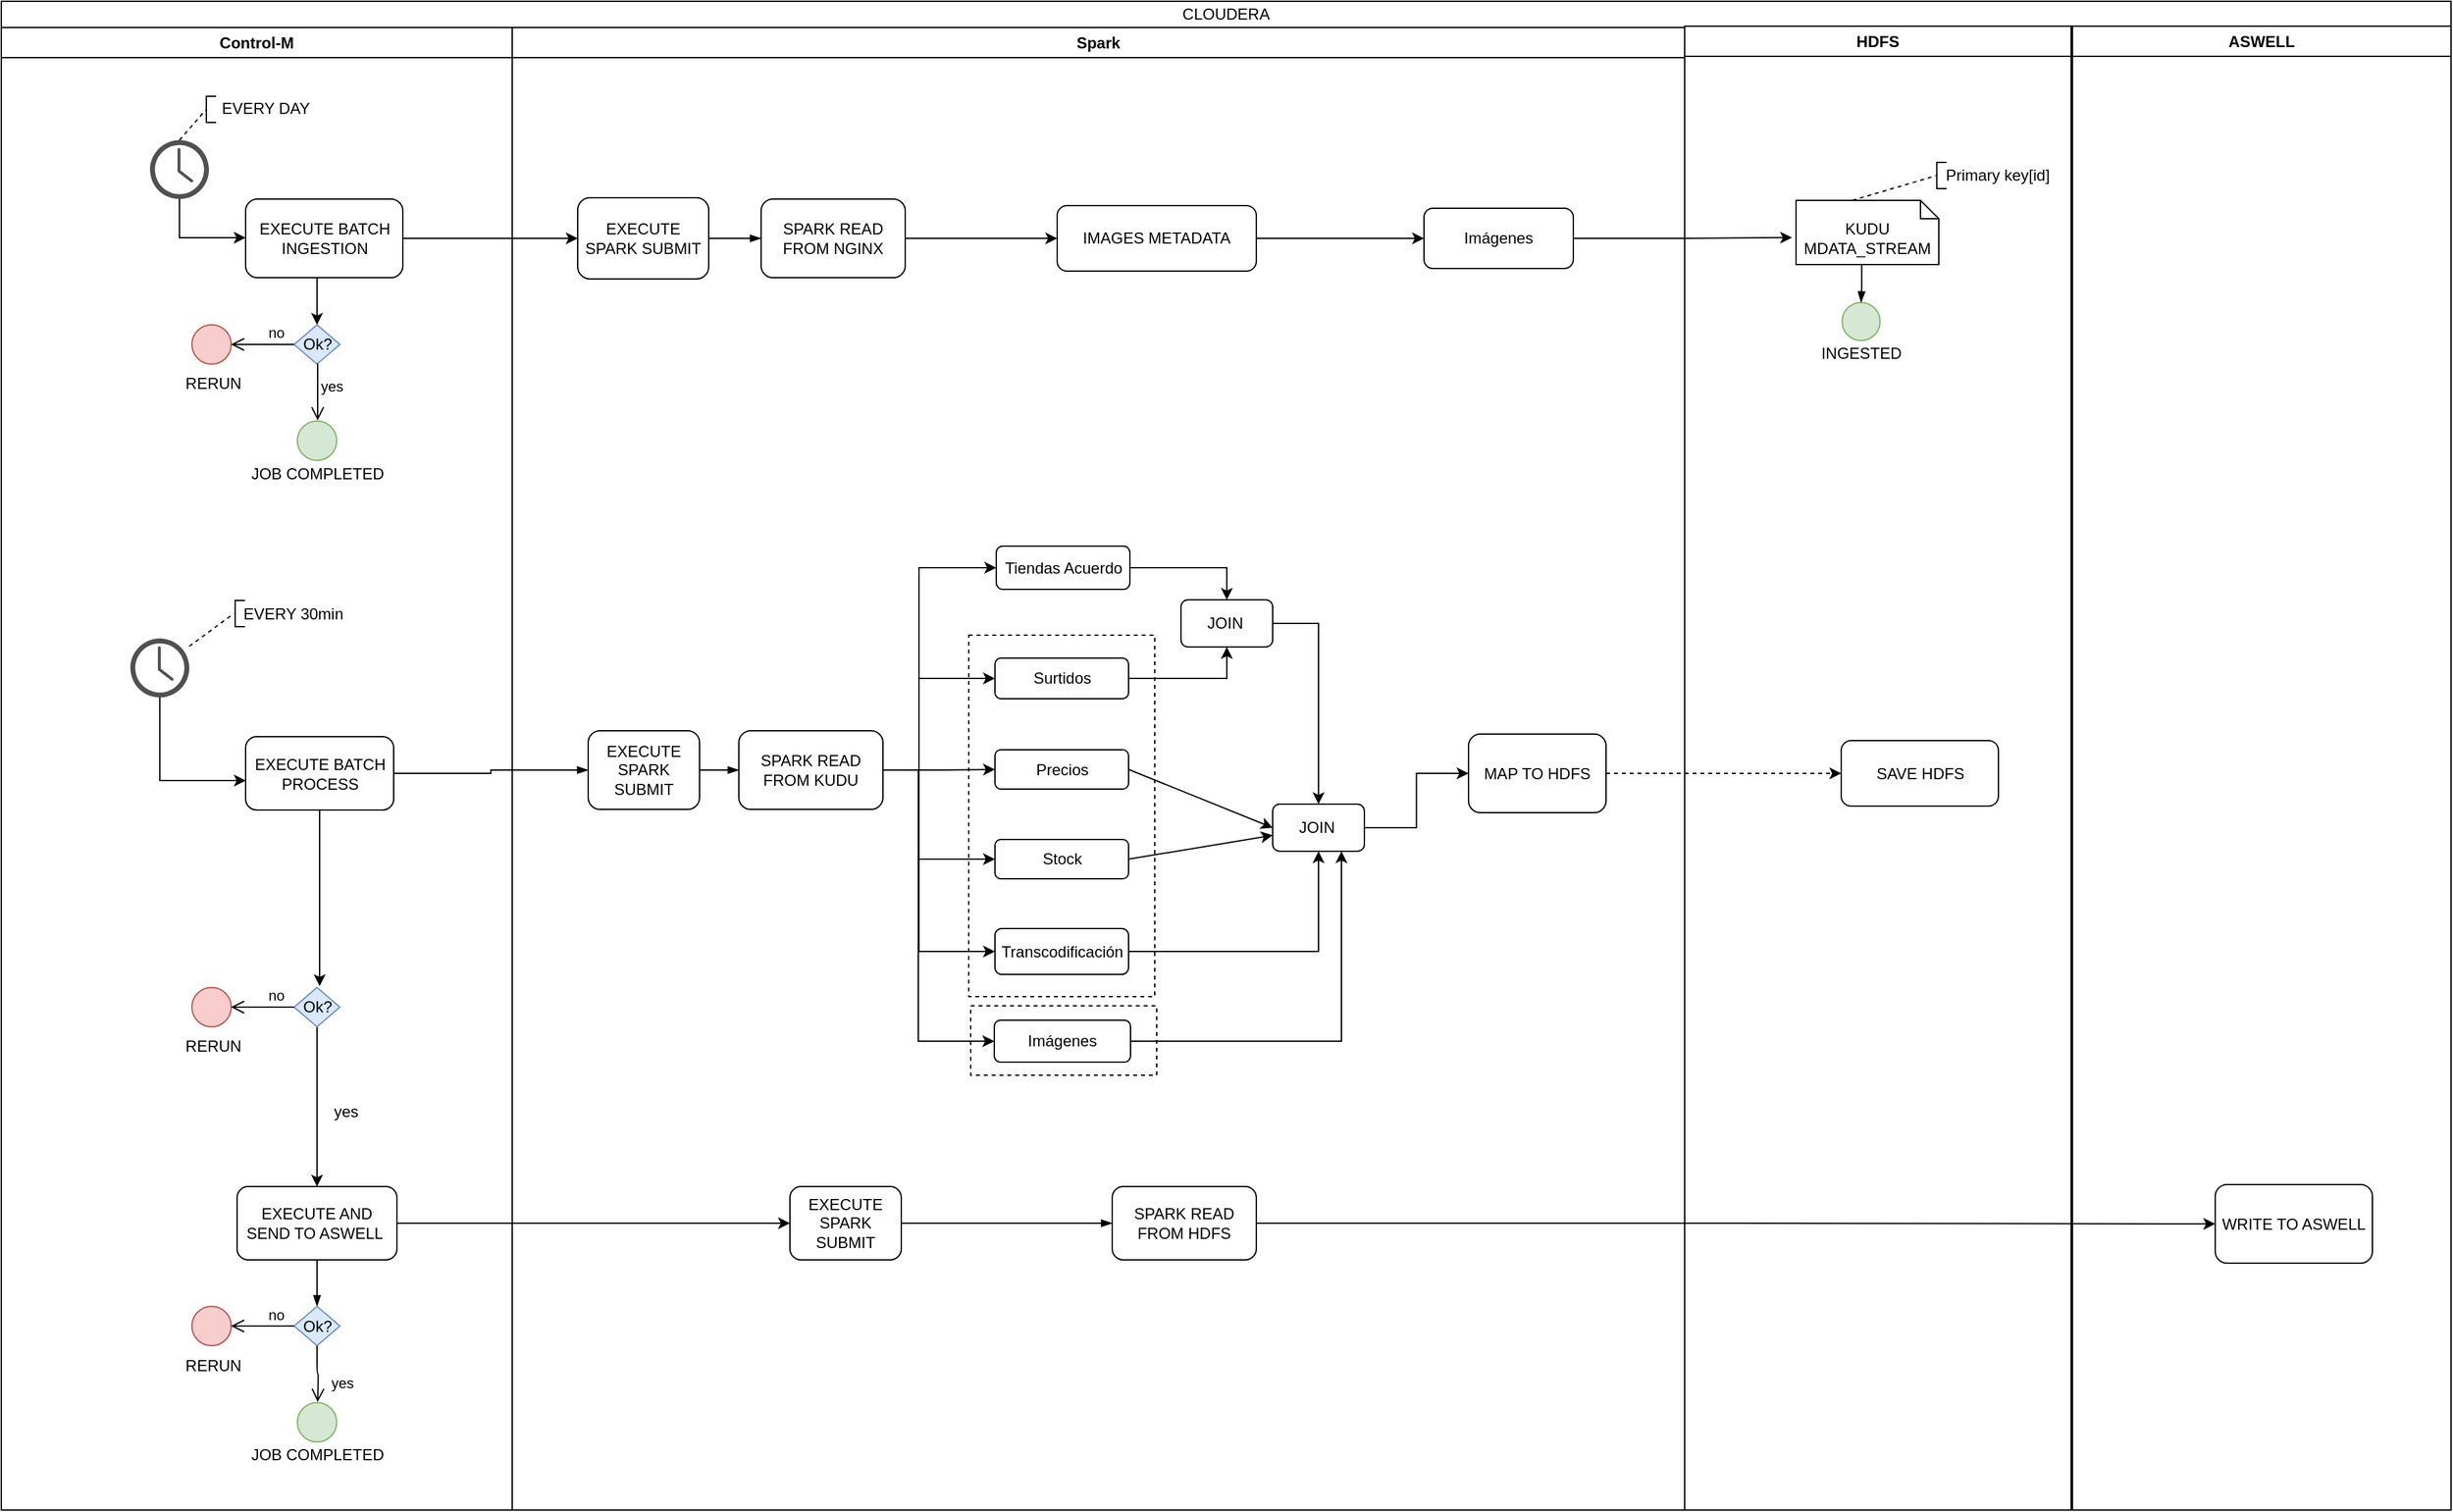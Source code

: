<mxfile version="12.0.3" type="github" pages="1"><diagram name="Page-1" id="e7e014a7-5840-1c2e-5031-d8a46d1fe8dd"><mxGraphModel dx="2166" dy="1166" grid="1" gridSize="10" guides="1" tooltips="1" connect="1" arrows="1" fold="1" page="1" pageScale="1" pageWidth="1169" pageHeight="826" background="#ffffff" math="0" shadow="0"><root><mxCell id="0"/><mxCell id="1" parent="0"/><mxCell id="4" value="Control-M" style="swimlane;whiteSpace=wrap;startSize=23;" parent="1" vertex="1"><mxGeometry x="460" y="138" width="390" height="1132" as="geometry"/></mxCell><mxCell id="GZh9cKbUiOJqMB71wTKI-36" style="edgeStyle=orthogonalEdgeStyle;rounded=0;orthogonalLoop=1;jettySize=auto;html=1;entryX=0.001;entryY=0.599;entryDx=0;entryDy=0;entryPerimeter=0;" edge="1" parent="4" source="-tJp1rb8S91as2KeqpWI-138" target="-tJp1rb8S91as2KeqpWI-190"><mxGeometry relative="1" as="geometry"><Array as="points"><mxPoint x="121" y="575"/></Array></mxGeometry></mxCell><mxCell id="GZh9cKbUiOJqMB71wTKI-37" style="rounded=0;orthogonalLoop=1;jettySize=auto;html=1;entryX=0;entryY=0.5;entryDx=0;entryDy=0;dashed=1;endArrow=none;endFill=0;" edge="1" parent="4" source="-tJp1rb8S91as2KeqpWI-138" target="-tJp1rb8S91as2KeqpWI-142"><mxGeometry relative="1" as="geometry"/></mxCell><mxCell id="-tJp1rb8S91as2KeqpWI-138" value="" style="pointerEvents=1;shadow=0;dashed=0;html=1;strokeColor=none;fillColor=#505050;labelPosition=center;verticalLabelPosition=bottom;verticalAlign=top;outlineConnect=0;align=center;shape=mxgraph.office.concepts.clock;" parent="4" vertex="1"><mxGeometry x="98.5" y="466.5" width="45" height="45" as="geometry"/></mxCell><mxCell id="-tJp1rb8S91as2KeqpWI-140" value="" style="shape=partialRectangle;whiteSpace=wrap;html=1;bottom=1;right=1;left=1;top=0;fillColor=none;routingCenterX=-0.5;rotation=90;" parent="4" vertex="1"><mxGeometry x="172" y="444" width="20" height="7" as="geometry"/></mxCell><mxCell id="-tJp1rb8S91as2KeqpWI-142" value="EVERY 30min" style="text;html=1;strokeColor=none;fillColor=none;align=center;verticalAlign=middle;whiteSpace=wrap;rounded=0;" parent="4" vertex="1"><mxGeometry x="177.5" y="437.5" width="90" height="20" as="geometry"/></mxCell><mxCell id="-tJp1rb8S91as2KeqpWI-194" style="edgeStyle=orthogonalEdgeStyle;rounded=0;orthogonalLoop=1;jettySize=auto;html=1;exitX=0.5;exitY=1;exitDx=0;exitDy=0;entryX=0.5;entryY=0;entryDx=0;entryDy=0;endArrow=blockThin;endFill=1;" parent="4" target="-tJp1rb8S91as2KeqpWI-165" edge="1"><mxGeometry relative="1" as="geometry"><mxPoint x="256" y="940.5" as="sourcePoint"/></mxGeometry></mxCell><mxCell id="-tJp1rb8S91as2KeqpWI-190" value="EXECUTE BATCH PROCESS" style="rounded=1;whiteSpace=wrap;html=1;" parent="4" vertex="1"><mxGeometry x="186.5" y="541.5" width="113" height="56" as="geometry"/></mxCell><mxCell id="-tJp1rb8S91as2KeqpWI-151" value="" style="ellipse;whiteSpace=wrap;html=1;aspect=fixed;fillColor=#f8cecc;strokeColor=#b85450;" parent="4" vertex="1"><mxGeometry x="145.5" y="976.5" width="30" height="30" as="geometry"/></mxCell><mxCell id="-tJp1rb8S91as2KeqpWI-152" value="RERUN" style="text;html=1;strokeColor=none;fillColor=none;align=center;verticalAlign=middle;whiteSpace=wrap;rounded=0;" parent="4" vertex="1"><mxGeometry x="141.5" y="1011.5" width="40" height="20" as="geometry"/></mxCell><mxCell id="-tJp1rb8S91as2KeqpWI-165" value="Ok?" style="rhombus;whiteSpace=wrap;html=1;fillColor=#dae8fc;strokeColor=#6c8ebf;" parent="4" vertex="1"><mxGeometry x="223.5" y="976.5" width="35" height="30" as="geometry"/></mxCell><mxCell id="-tJp1rb8S91as2KeqpWI-166" value="no" style="edgeStyle=orthogonalEdgeStyle;html=1;align=left;verticalAlign=bottom;endArrow=open;endSize=8;entryX=1;entryY=0.5;entryDx=0;entryDy=0;" parent="4" edge="1"><mxGeometry x="-0.087" relative="1" as="geometry"><mxPoint x="175.293" y="991.5" as="targetPoint"/><mxPoint x="223.5" y="991.5" as="sourcePoint"/><mxPoint as="offset"/></mxGeometry></mxCell><mxCell id="-tJp1rb8S91as2KeqpWI-167" value="yes" style="edgeStyle=orthogonalEdgeStyle;html=1;align=left;verticalAlign=top;endArrow=open;endSize=8;entryX=0.5;entryY=0;entryDx=0;entryDy=0;" parent="4" source="-tJp1rb8S91as2KeqpWI-165" edge="1"><mxGeometry x="0.013" y="10" relative="1" as="geometry"><mxPoint x="241.5" y="1049.5" as="targetPoint"/><mxPoint x="-2" y="-6" as="offset"/></mxGeometry></mxCell><mxCell id="co7JI1_3RgrQiAgqYiiP-38" value="EXECUTE AND SEND TO ASWELL&amp;nbsp;" style="rounded=1;whiteSpace=wrap;html=1;" parent="4" vertex="1"><mxGeometry x="180" y="885" width="122" height="56" as="geometry"/></mxCell><mxCell id="co7JI1_3RgrQiAgqYiiP-49" value="" style="ellipse;whiteSpace=wrap;html=1;aspect=fixed;fillColor=#f8cecc;strokeColor=#b85450;" parent="4" vertex="1"><mxGeometry x="145.5" y="733" width="30" height="30" as="geometry"/></mxCell><mxCell id="co7JI1_3RgrQiAgqYiiP-50" value="RERUN" style="text;html=1;strokeColor=none;fillColor=none;align=center;verticalAlign=middle;whiteSpace=wrap;rounded=0;" parent="4" vertex="1"><mxGeometry x="141.5" y="768" width="40" height="20" as="geometry"/></mxCell><mxCell id="GZh9cKbUiOJqMB71wTKI-75" style="edgeStyle=orthogonalEdgeStyle;rounded=0;orthogonalLoop=1;jettySize=auto;html=1;endArrow=classic;endFill=1;" edge="1" parent="4" source="co7JI1_3RgrQiAgqYiiP-51" target="co7JI1_3RgrQiAgqYiiP-38"><mxGeometry relative="1" as="geometry"/></mxCell><mxCell id="co7JI1_3RgrQiAgqYiiP-51" value="Ok?" style="rhombus;whiteSpace=wrap;html=1;fillColor=#dae8fc;strokeColor=#6c8ebf;" parent="4" vertex="1"><mxGeometry x="223.5" y="733" width="35" height="30" as="geometry"/></mxCell><mxCell id="co7JI1_3RgrQiAgqYiiP-52" value="no" style="edgeStyle=orthogonalEdgeStyle;html=1;align=left;verticalAlign=bottom;endArrow=open;endSize=8;entryX=1;entryY=0.5;entryDx=0;entryDy=0;" parent="4" edge="1"><mxGeometry x="-0.087" relative="1" as="geometry"><mxPoint x="175.293" y="748" as="targetPoint"/><mxPoint x="223.5" y="748" as="sourcePoint"/><mxPoint as="offset"/></mxGeometry></mxCell><mxCell id="co7JI1_3RgrQiAgqYiiP-55" value="" style="ellipse;whiteSpace=wrap;html=1;aspect=fixed;fillColor=#d5e8d4;strokeColor=#82b366;" parent="4" vertex="1"><mxGeometry x="226" y="1050" width="30" height="30" as="geometry"/></mxCell><mxCell id="co7JI1_3RgrQiAgqYiiP-56" value="JOB COMPLETED" style="text;html=1;strokeColor=none;fillColor=none;align=center;verticalAlign=middle;whiteSpace=wrap;rounded=0;" parent="4" vertex="1"><mxGeometry x="187.5" y="1080" width="107" height="20" as="geometry"/></mxCell><mxCell id="co7JI1_3RgrQiAgqYiiP-7" value="EVERY DAY" style="text;html=1;strokeColor=none;fillColor=none;align=center;verticalAlign=middle;whiteSpace=wrap;rounded=0;" parent="4" vertex="1"><mxGeometry x="156.5" y="51.5" width="90" height="20" as="geometry"/></mxCell><mxCell id="co7JI1_3RgrQiAgqYiiP-4" value="" style="pointerEvents=1;shadow=0;dashed=0;html=1;strokeColor=none;fillColor=#505050;labelPosition=center;verticalLabelPosition=bottom;verticalAlign=top;outlineConnect=0;align=center;shape=mxgraph.office.concepts.clock;" parent="4" vertex="1"><mxGeometry x="113.5" y="86" width="45" height="45" as="geometry"/></mxCell><mxCell id="co7JI1_3RgrQiAgqYiiP-5" value="" style="endArrow=none;dashed=1;html=1;" parent="4" edge="1"><mxGeometry width="50" height="50" relative="1" as="geometry"><mxPoint x="136.0" y="86.0" as="sourcePoint"/><mxPoint x="156.0" y="63" as="targetPoint"/></mxGeometry></mxCell><mxCell id="co7JI1_3RgrQiAgqYiiP-6" value="" style="shape=partialRectangle;whiteSpace=wrap;html=1;bottom=1;right=1;left=1;top=0;fillColor=none;routingCenterX=-0.5;rotation=90;" parent="4" vertex="1"><mxGeometry x="150" y="59" width="20" height="7" as="geometry"/></mxCell><mxCell id="GZh9cKbUiOJqMB71wTKI-30" style="edgeStyle=orthogonalEdgeStyle;rounded=0;orthogonalLoop=1;jettySize=auto;html=1;exitX=0.5;exitY=1;exitDx=0;exitDy=0;entryX=0.5;entryY=0;entryDx=0;entryDy=0;" edge="1" parent="4" source="co7JI1_3RgrQiAgqYiiP-8" target="GZh9cKbUiOJqMB71wTKI-16"><mxGeometry relative="1" as="geometry"/></mxCell><mxCell id="co7JI1_3RgrQiAgqYiiP-8" value="EXECUTE BATCH INGESTION" style="rounded=1;whiteSpace=wrap;html=1;" parent="4" vertex="1"><mxGeometry x="186.5" y="131" width="120" height="60" as="geometry"/></mxCell><mxCell id="co7JI1_3RgrQiAgqYiiP-57" style="edgeStyle=orthogonalEdgeStyle;rounded=0;orthogonalLoop=1;jettySize=auto;html=1;" parent="4" source="co7JI1_3RgrQiAgqYiiP-4" target="co7JI1_3RgrQiAgqYiiP-8" edge="1"><mxGeometry relative="1" as="geometry"><Array as="points"><mxPoint x="135.5" y="160.5"/></Array></mxGeometry></mxCell><mxCell id="GZh9cKbUiOJqMB71wTKI-14" value="" style="ellipse;whiteSpace=wrap;html=1;aspect=fixed;fillColor=#f8cecc;strokeColor=#b85450;" vertex="1" parent="4"><mxGeometry x="145.5" y="227" width="30" height="30" as="geometry"/></mxCell><mxCell id="GZh9cKbUiOJqMB71wTKI-15" value="RERUN" style="text;html=1;strokeColor=none;fillColor=none;align=center;verticalAlign=middle;whiteSpace=wrap;rounded=0;" vertex="1" parent="4"><mxGeometry x="141.5" y="262" width="40" height="20" as="geometry"/></mxCell><mxCell id="GZh9cKbUiOJqMB71wTKI-16" value="Ok?" style="rhombus;whiteSpace=wrap;html=1;fillColor=#dae8fc;strokeColor=#6c8ebf;" vertex="1" parent="4"><mxGeometry x="223.5" y="227" width="35" height="30" as="geometry"/></mxCell><mxCell id="-tJp1rb8S91as2KeqpWI-44" value="CLOUDERA" style="rounded=0;whiteSpace=wrap;html=1;" parent="1" vertex="1"><mxGeometry x="460" y="118" width="1870" height="20" as="geometry"/></mxCell><mxCell id="-tJp1rb8S91as2KeqpWI-45" value="Spark" style="swimlane;whiteSpace=wrap;startSize=23;" parent="1" vertex="1"><mxGeometry x="850" y="138" width="895" height="1132" as="geometry"/></mxCell><mxCell id="GZh9cKbUiOJqMB71wTKI-49" value="" style="rounded=0;whiteSpace=wrap;html=1;dashed=1;" vertex="1" parent="-tJp1rb8S91as2KeqpWI-45"><mxGeometry x="350" y="747" width="142" height="53" as="geometry"/></mxCell><mxCell id="co7JI1_3RgrQiAgqYiiP-28" value="" style="rounded=0;whiteSpace=wrap;html=1;dashed=1;" parent="-tJp1rb8S91as2KeqpWI-45" vertex="1"><mxGeometry x="348.5" y="464" width="142" height="276" as="geometry"/></mxCell><mxCell id="-tJp1rb8S91as2KeqpWI-176" style="edgeStyle=orthogonalEdgeStyle;rounded=0;orthogonalLoop=1;jettySize=auto;html=1;exitX=1;exitY=0.5;exitDx=0;exitDy=0;entryX=0;entryY=0.5;entryDx=0;entryDy=0;endArrow=blockThin;endFill=1;" parent="-tJp1rb8S91as2KeqpWI-45" source="-tJp1rb8S91as2KeqpWI-168" target="-tJp1rb8S91as2KeqpWI-169" edge="1"><mxGeometry relative="1" as="geometry"/></mxCell><mxCell id="-tJp1rb8S91as2KeqpWI-168" value="EXECUTE SPARK SUBMIT" style="rounded=1;whiteSpace=wrap;html=1;" parent="-tJp1rb8S91as2KeqpWI-45" vertex="1"><mxGeometry x="58" y="537" width="85" height="60" as="geometry"/></mxCell><mxCell id="co7JI1_3RgrQiAgqYiiP-17" style="edgeStyle=orthogonalEdgeStyle;rounded=0;orthogonalLoop=1;jettySize=auto;html=1;exitX=1;exitY=0.5;exitDx=0;exitDy=0;entryX=0;entryY=0.5;entryDx=0;entryDy=0;" parent="-tJp1rb8S91as2KeqpWI-45" source="-tJp1rb8S91as2KeqpWI-169" target="co7JI1_3RgrQiAgqYiiP-11" edge="1"><mxGeometry relative="1" as="geometry"><Array as="points"><mxPoint x="310.5" y="567"/><mxPoint x="310.5" y="706"/></Array></mxGeometry></mxCell><mxCell id="co7JI1_3RgrQiAgqYiiP-30" style="edgeStyle=orthogonalEdgeStyle;rounded=0;orthogonalLoop=1;jettySize=auto;html=1;exitX=1;exitY=0.5;exitDx=0;exitDy=0;entryX=0;entryY=0.5;entryDx=0;entryDy=0;" parent="-tJp1rb8S91as2KeqpWI-45" source="-tJp1rb8S91as2KeqpWI-169" target="-tJp1rb8S91as2KeqpWI-170" edge="1"><mxGeometry relative="1" as="geometry"><Array as="points"><mxPoint x="310.5" y="567"/><mxPoint x="310.5" y="635"/></Array></mxGeometry></mxCell><mxCell id="co7JI1_3RgrQiAgqYiiP-32" style="edgeStyle=orthogonalEdgeStyle;rounded=0;orthogonalLoop=1;jettySize=auto;html=1;exitX=1;exitY=0.5;exitDx=0;exitDy=0;entryX=0;entryY=0.5;entryDx=0;entryDy=0;" parent="-tJp1rb8S91as2KeqpWI-45" source="-tJp1rb8S91as2KeqpWI-169" target="co7JI1_3RgrQiAgqYiiP-10" edge="1"><mxGeometry relative="1" as="geometry"><Array as="points"><mxPoint x="310.5" y="567"/><mxPoint x="310.5" y="497"/></Array></mxGeometry></mxCell><mxCell id="co7JI1_3RgrQiAgqYiiP-33" style="edgeStyle=orthogonalEdgeStyle;rounded=0;orthogonalLoop=1;jettySize=auto;html=1;exitX=1;exitY=0.5;exitDx=0;exitDy=0;entryX=0;entryY=0.5;entryDx=0;entryDy=0;" parent="-tJp1rb8S91as2KeqpWI-45" source="-tJp1rb8S91as2KeqpWI-169" target="co7JI1_3RgrQiAgqYiiP-12" edge="1"><mxGeometry relative="1" as="geometry"><Array as="points"><mxPoint x="310.5" y="567"/><mxPoint x="310.5" y="413"/></Array></mxGeometry></mxCell><mxCell id="co7JI1_3RgrQiAgqYiiP-35" style="edgeStyle=orthogonalEdgeStyle;rounded=0;orthogonalLoop=1;jettySize=auto;html=1;exitX=1;exitY=0.5;exitDx=0;exitDy=0;" parent="-tJp1rb8S91as2KeqpWI-45" source="-tJp1rb8S91as2KeqpWI-169" target="co7JI1_3RgrQiAgqYiiP-9" edge="1"><mxGeometry relative="1" as="geometry"/></mxCell><mxCell id="GZh9cKbUiOJqMB71wTKI-71" style="edgeStyle=orthogonalEdgeStyle;rounded=0;orthogonalLoop=1;jettySize=auto;html=1;exitX=1;exitY=0.5;exitDx=0;exitDy=0;entryX=0;entryY=0.5;entryDx=0;entryDy=0;endArrow=classic;endFill=1;" edge="1" parent="-tJp1rb8S91as2KeqpWI-45" source="-tJp1rb8S91as2KeqpWI-169" target="GZh9cKbUiOJqMB71wTKI-50"><mxGeometry relative="1" as="geometry"><Array as="points"><mxPoint x="310" y="567"/><mxPoint x="310" y="774"/></Array></mxGeometry></mxCell><mxCell id="-tJp1rb8S91as2KeqpWI-169" value="SPARK READ FROM KUDU" style="rounded=1;whiteSpace=wrap;html=1;" parent="-tJp1rb8S91as2KeqpWI-45" vertex="1"><mxGeometry x="173" y="537" width="110" height="60" as="geometry"/></mxCell><mxCell id="co7JI1_3RgrQiAgqYiiP-26" style="rounded=0;orthogonalLoop=1;jettySize=auto;html=1;exitX=1;exitY=0.5;exitDx=0;exitDy=0;" parent="-tJp1rb8S91as2KeqpWI-45" source="-tJp1rb8S91as2KeqpWI-170" target="co7JI1_3RgrQiAgqYiiP-22" edge="1"><mxGeometry relative="1" as="geometry"/></mxCell><mxCell id="-tJp1rb8S91as2KeqpWI-170" value="Stock" style="rounded=1;whiteSpace=wrap;html=1;" parent="-tJp1rb8S91as2KeqpWI-45" vertex="1"><mxGeometry x="368.5" y="620" width="102" height="30" as="geometry"/></mxCell><mxCell id="-tJp1rb8S91as2KeqpWI-223" style="edgeStyle=orthogonalEdgeStyle;rounded=0;orthogonalLoop=1;jettySize=auto;html=1;exitX=1;exitY=0.5;exitDx=0;exitDy=0;entryX=0;entryY=0.5;entryDx=0;entryDy=0;endArrow=blockThin;endFill=1;strokeColor=none;" parent="-tJp1rb8S91as2KeqpWI-45" edge="1"><mxGeometry relative="1" as="geometry"><mxPoint x="641.529" y="584.029" as="sourcePoint"/><mxPoint x="667.412" y="584.029" as="targetPoint"/></mxGeometry></mxCell><mxCell id="co7JI1_3RgrQiAgqYiiP-25" style="rounded=0;orthogonalLoop=1;jettySize=auto;html=1;exitX=1;exitY=0.5;exitDx=0;exitDy=0;entryX=0;entryY=0.5;entryDx=0;entryDy=0;" parent="-tJp1rb8S91as2KeqpWI-45" source="co7JI1_3RgrQiAgqYiiP-9" target="co7JI1_3RgrQiAgqYiiP-22" edge="1"><mxGeometry relative="1" as="geometry"/></mxCell><mxCell id="co7JI1_3RgrQiAgqYiiP-9" value="Precios" style="rounded=1;whiteSpace=wrap;html=1;" parent="-tJp1rb8S91as2KeqpWI-45" vertex="1"><mxGeometry x="368.5" y="551.5" width="102" height="30" as="geometry"/></mxCell><mxCell id="co7JI1_3RgrQiAgqYiiP-21" style="edgeStyle=orthogonalEdgeStyle;rounded=0;orthogonalLoop=1;jettySize=auto;html=1;exitX=1;exitY=0.5;exitDx=0;exitDy=0;entryX=0.5;entryY=1;entryDx=0;entryDy=0;" parent="-tJp1rb8S91as2KeqpWI-45" source="co7JI1_3RgrQiAgqYiiP-10" target="co7JI1_3RgrQiAgqYiiP-19" edge="1"><mxGeometry relative="1" as="geometry"/></mxCell><mxCell id="co7JI1_3RgrQiAgqYiiP-10" value="Surtidos" style="rounded=1;whiteSpace=wrap;html=1;" parent="-tJp1rb8S91as2KeqpWI-45" vertex="1"><mxGeometry x="368.5" y="481.5" width="102" height="31" as="geometry"/></mxCell><mxCell id="co7JI1_3RgrQiAgqYiiP-27" style="edgeStyle=orthogonalEdgeStyle;rounded=0;orthogonalLoop=1;jettySize=auto;html=1;exitX=1;exitY=0.5;exitDx=0;exitDy=0;" parent="-tJp1rb8S91as2KeqpWI-45" source="co7JI1_3RgrQiAgqYiiP-11" target="co7JI1_3RgrQiAgqYiiP-22" edge="1"><mxGeometry relative="1" as="geometry"/></mxCell><mxCell id="co7JI1_3RgrQiAgqYiiP-11" value="Transcodificación" style="rounded=1;whiteSpace=wrap;html=1;" parent="-tJp1rb8S91as2KeqpWI-45" vertex="1"><mxGeometry x="368.5" y="688" width="102" height="35" as="geometry"/></mxCell><mxCell id="co7JI1_3RgrQiAgqYiiP-20" style="edgeStyle=orthogonalEdgeStyle;rounded=0;orthogonalLoop=1;jettySize=auto;html=1;exitX=1;exitY=0.5;exitDx=0;exitDy=0;entryX=0.5;entryY=0;entryDx=0;entryDy=0;" parent="-tJp1rb8S91as2KeqpWI-45" source="co7JI1_3RgrQiAgqYiiP-12" target="co7JI1_3RgrQiAgqYiiP-19" edge="1"><mxGeometry relative="1" as="geometry"/></mxCell><mxCell id="co7JI1_3RgrQiAgqYiiP-12" value="Tiendas Acuerdo" style="rounded=1;whiteSpace=wrap;html=1;" parent="-tJp1rb8S91as2KeqpWI-45" vertex="1"><mxGeometry x="369.5" y="396" width="102" height="33" as="geometry"/></mxCell><mxCell id="co7JI1_3RgrQiAgqYiiP-23" style="edgeStyle=orthogonalEdgeStyle;rounded=0;orthogonalLoop=1;jettySize=auto;html=1;exitX=1;exitY=0.5;exitDx=0;exitDy=0;entryX=0.5;entryY=0;entryDx=0;entryDy=0;" parent="-tJp1rb8S91as2KeqpWI-45" source="co7JI1_3RgrQiAgqYiiP-19" target="co7JI1_3RgrQiAgqYiiP-22" edge="1"><mxGeometry relative="1" as="geometry"/></mxCell><mxCell id="co7JI1_3RgrQiAgqYiiP-19" value="JOIN&amp;nbsp;" style="rounded=1;whiteSpace=wrap;html=1;" parent="-tJp1rb8S91as2KeqpWI-45" vertex="1"><mxGeometry x="510.5" y="437" width="70" height="36" as="geometry"/></mxCell><mxCell id="GZh9cKbUiOJqMB71wTKI-52" style="edgeStyle=orthogonalEdgeStyle;rounded=0;orthogonalLoop=1;jettySize=auto;html=1;endArrow=classic;endFill=1;" edge="1" parent="-tJp1rb8S91as2KeqpWI-45" source="co7JI1_3RgrQiAgqYiiP-22" target="-tJp1rb8S91as2KeqpWI-171"><mxGeometry relative="1" as="geometry"/></mxCell><mxCell id="co7JI1_3RgrQiAgqYiiP-22" value="JOIN&amp;nbsp;" style="rounded=1;whiteSpace=wrap;html=1;" parent="-tJp1rb8S91as2KeqpWI-45" vertex="1"><mxGeometry x="580.5" y="593" width="70" height="36" as="geometry"/></mxCell><mxCell id="-tJp1rb8S91as2KeqpWI-171" value="MAP TO HDFS" style="rounded=1;whiteSpace=wrap;html=1;" parent="-tJp1rb8S91as2KeqpWI-45" vertex="1"><mxGeometry x="730" y="539.5" width="105" height="60" as="geometry"/></mxCell><mxCell id="TqquburG1wggnyQFB-Ty-6" value="Imágenes" style="rounded=1;whiteSpace=wrap;html=1;" parent="-tJp1rb8S91as2KeqpWI-45" vertex="1"><mxGeometry x="696" y="138" width="114" height="46" as="geometry"/></mxCell><mxCell id="VhaFqa6RfwRdbZpefLKa-6" value="IMAGES METADATA" style="rounded=1;whiteSpace=wrap;html=1;" parent="-tJp1rb8S91as2KeqpWI-45" vertex="1"><mxGeometry x="416" y="136" width="152" height="50" as="geometry"/></mxCell><mxCell id="TqquburG1wggnyQFB-Ty-8" style="edgeStyle=orthogonalEdgeStyle;rounded=0;orthogonalLoop=1;jettySize=auto;html=1;" parent="-tJp1rb8S91as2KeqpWI-45" source="VhaFqa6RfwRdbZpefLKa-6" target="TqquburG1wggnyQFB-Ty-6" edge="1"><mxGeometry relative="1" as="geometry"/></mxCell><mxCell id="ZJedpxaUurKtZu2sU3fG-23" value="EXECUTE SPARK SUBMIT" style="rounded=1;whiteSpace=wrap;html=1;" parent="-tJp1rb8S91as2KeqpWI-45" vertex="1"><mxGeometry x="50" y="130" width="100" height="62" as="geometry"/></mxCell><mxCell id="ZJedpxaUurKtZu2sU3fG-25" style="edgeStyle=orthogonalEdgeStyle;rounded=0;orthogonalLoop=1;jettySize=auto;html=1;exitX=1;exitY=0.5;exitDx=0;exitDy=0;" parent="-tJp1rb8S91as2KeqpWI-45" source="ZJedpxaUurKtZu2sU3fG-24" target="VhaFqa6RfwRdbZpefLKa-6" edge="1"><mxGeometry relative="1" as="geometry"/></mxCell><mxCell id="ZJedpxaUurKtZu2sU3fG-24" value="SPARK READ FROM NGINX" style="rounded=1;whiteSpace=wrap;html=1;" parent="-tJp1rb8S91as2KeqpWI-45" vertex="1"><mxGeometry x="190" y="131" width="110" height="60" as="geometry"/></mxCell><mxCell id="ZJedpxaUurKtZu2sU3fG-22" style="edgeStyle=orthogonalEdgeStyle;rounded=0;orthogonalLoop=1;jettySize=auto;html=1;exitX=1;exitY=0.5;exitDx=0;exitDy=0;entryX=0;entryY=0.5;entryDx=0;entryDy=0;endArrow=blockThin;endFill=1;" parent="-tJp1rb8S91as2KeqpWI-45" source="ZJedpxaUurKtZu2sU3fG-23" target="ZJedpxaUurKtZu2sU3fG-24" edge="1"><mxGeometry relative="1" as="geometry"/></mxCell><mxCell id="GZh9cKbUiOJqMB71wTKI-51" style="edgeStyle=orthogonalEdgeStyle;rounded=0;orthogonalLoop=1;jettySize=auto;html=1;exitX=1;exitY=0.5;exitDx=0;exitDy=0;entryX=0.75;entryY=1;entryDx=0;entryDy=0;endArrow=classic;endFill=1;" edge="1" parent="-tJp1rb8S91as2KeqpWI-45" source="GZh9cKbUiOJqMB71wTKI-50" target="co7JI1_3RgrQiAgqYiiP-22"><mxGeometry relative="1" as="geometry"/></mxCell><mxCell id="GZh9cKbUiOJqMB71wTKI-50" value="Imágenes" style="rounded=1;whiteSpace=wrap;html=1;" vertex="1" parent="-tJp1rb8S91as2KeqpWI-45"><mxGeometry x="368" y="758" width="104" height="32" as="geometry"/></mxCell><mxCell id="GZh9cKbUiOJqMB71wTKI-54" value="EXECUTE SPARK SUBMIT" style="rounded=1;whiteSpace=wrap;html=1;" vertex="1" parent="-tJp1rb8S91as2KeqpWI-45"><mxGeometry x="212" y="885" width="85" height="56" as="geometry"/></mxCell><mxCell id="GZh9cKbUiOJqMB71wTKI-55" value="SPARK READ FROM HDFS" style="rounded=1;whiteSpace=wrap;html=1;" vertex="1" parent="-tJp1rb8S91as2KeqpWI-45"><mxGeometry x="458" y="885" width="110" height="56" as="geometry"/></mxCell><mxCell id="GZh9cKbUiOJqMB71wTKI-53" style="edgeStyle=orthogonalEdgeStyle;rounded=0;orthogonalLoop=1;jettySize=auto;html=1;exitX=1;exitY=0.5;exitDx=0;exitDy=0;entryX=0;entryY=0.5;entryDx=0;entryDy=0;endArrow=blockThin;endFill=1;" edge="1" parent="-tJp1rb8S91as2KeqpWI-45" source="GZh9cKbUiOJqMB71wTKI-54" target="GZh9cKbUiOJqMB71wTKI-55"><mxGeometry relative="1" as="geometry"/></mxCell><mxCell id="-tJp1rb8S91as2KeqpWI-64" value="HDFS" style="swimlane;whiteSpace=wrap" parent="1" vertex="1"><mxGeometry x="1745" y="137" width="295" height="1133" as="geometry"/></mxCell><mxCell id="TqquburG1wggnyQFB-Ty-4" value="SAVE HDFS" style="rounded=1;whiteSpace=wrap;html=1;" parent="-tJp1rb8S91as2KeqpWI-64" vertex="1"><mxGeometry x="119.5" y="545.5" width="120" height="50" as="geometry"/></mxCell><mxCell id="ZJedpxaUurKtZu2sU3fG-5" value="&lt;br&gt;KUDU&lt;br&gt;MDATA_STREAM" style="shape=note;whiteSpace=wrap;html=1;size=14;verticalAlign=top;align=center;spacingTop=-6;" parent="-tJp1rb8S91as2KeqpWI-64" vertex="1"><mxGeometry x="85" y="133" width="109" height="49" as="geometry"/></mxCell><mxCell id="ZJedpxaUurKtZu2sU3fG-6" value="" style="ellipse;whiteSpace=wrap;html=1;aspect=fixed;fillColor=#d5e8d4;strokeColor=#82b366;" parent="-tJp1rb8S91as2KeqpWI-64" vertex="1"><mxGeometry x="120.167" y="211" width="29" height="29" as="geometry"/></mxCell><mxCell id="ZJedpxaUurKtZu2sU3fG-7" style="edgeStyle=orthogonalEdgeStyle;rounded=0;orthogonalLoop=1;jettySize=auto;html=1;endArrow=blockThin;endFill=1;entryX=0.5;entryY=0;entryDx=0;entryDy=0;" parent="-tJp1rb8S91as2KeqpWI-64" source="ZJedpxaUurKtZu2sU3fG-5" target="ZJedpxaUurKtZu2sU3fG-6" edge="1"><mxGeometry relative="1" as="geometry"><mxPoint x="-1610.333" y="118.5" as="targetPoint"/><Array as="points"><mxPoint x="135.167" y="199.5"/><mxPoint x="135.167" y="199.5"/></Array></mxGeometry></mxCell><mxCell id="ZJedpxaUurKtZu2sU3fG-8" value="INGESTED" style="text;html=1;strokeColor=none;fillColor=none;align=center;verticalAlign=middle;whiteSpace=wrap;rounded=0;" parent="-tJp1rb8S91as2KeqpWI-64" vertex="1"><mxGeometry x="114.667" y="240" width="40" height="20" as="geometry"/></mxCell><mxCell id="ZJedpxaUurKtZu2sU3fG-9" value="" style="shape=partialRectangle;whiteSpace=wrap;html=1;bottom=1;right=1;left=1;top=0;fillColor=none;routingCenterX=-0.5;rotation=90;" parent="-tJp1rb8S91as2KeqpWI-64" vertex="1"><mxGeometry x="185.937" y="110.5" width="20" height="7" as="geometry"/></mxCell><mxCell id="ZJedpxaUurKtZu2sU3fG-10" value="" style="endArrow=none;dashed=1;html=1;exitX=0;exitY=0;exitDx=43;exitDy=0;exitPerimeter=0;entryX=0.5;entryY=1;entryDx=0;entryDy=0;" parent="-tJp1rb8S91as2KeqpWI-64" source="ZJedpxaUurKtZu2sU3fG-5" target="ZJedpxaUurKtZu2sU3fG-9" edge="1"><mxGeometry width="50" height="50" relative="1" as="geometry"><mxPoint x="-1620.333" y="8.5" as="sourcePoint"/><mxPoint x="-1570.333" y="-41.5" as="targetPoint"/></mxGeometry></mxCell><mxCell id="ZJedpxaUurKtZu2sU3fG-17" value="Primary key[id]" style="text;html=1;strokeColor=none;fillColor=none;align=center;verticalAlign=middle;whiteSpace=wrap;rounded=0;" parent="-tJp1rb8S91as2KeqpWI-64" vertex="1"><mxGeometry x="193.667" y="106" width="90" height="16" as="geometry"/></mxCell><mxCell id="-tJp1rb8S91as2KeqpWI-173" style="edgeStyle=orthogonalEdgeStyle;rounded=0;orthogonalLoop=1;jettySize=auto;html=1;exitX=1;exitY=0.5;exitDx=0;exitDy=0;entryX=0;entryY=0.5;entryDx=0;entryDy=0;endArrow=blockThin;endFill=1;" parent="1" source="-tJp1rb8S91as2KeqpWI-190" target="-tJp1rb8S91as2KeqpWI-168" edge="1"><mxGeometry relative="1" as="geometry"><mxPoint x="788.19" y="557.452" as="sourcePoint"/></mxGeometry></mxCell><mxCell id="GZh9cKbUiOJqMB71wTKI-4" style="edgeStyle=orthogonalEdgeStyle;rounded=0;orthogonalLoop=1;jettySize=auto;html=1;exitX=1;exitY=0.5;exitDx=0;exitDy=0;entryX=0;entryY=0.5;entryDx=0;entryDy=0;" edge="1" parent="1" source="co7JI1_3RgrQiAgqYiiP-8" target="ZJedpxaUurKtZu2sU3fG-23"><mxGeometry relative="1" as="geometry"/></mxCell><mxCell id="GZh9cKbUiOJqMB71wTKI-25" value="no" style="edgeStyle=orthogonalEdgeStyle;html=1;align=left;verticalAlign=bottom;endArrow=open;endSize=8;entryX=1;entryY=0.5;entryDx=0;entryDy=0;" edge="1" parent="1"><mxGeometry x="-0.087" relative="1" as="geometry"><mxPoint x="635.293" y="380" as="targetPoint"/><mxPoint x="683.5" y="380" as="sourcePoint"/><mxPoint as="offset"/></mxGeometry></mxCell><mxCell id="GZh9cKbUiOJqMB71wTKI-26" value="yes" style="edgeStyle=orthogonalEdgeStyle;html=1;align=left;verticalAlign=top;endArrow=open;endSize=8;entryX=0.5;entryY=0;entryDx=0;entryDy=0;" edge="1" parent="1"><mxGeometry x="0.009" y="18" relative="1" as="geometry"><mxPoint x="701.5" y="438" as="targetPoint"/><mxPoint x="-18" y="-18" as="offset"/><mxPoint x="701.5" y="394.571" as="sourcePoint"/></mxGeometry></mxCell><mxCell id="GZh9cKbUiOJqMB71wTKI-27" value="" style="ellipse;whiteSpace=wrap;html=1;aspect=fixed;fillColor=#d5e8d4;strokeColor=#82b366;" vertex="1" parent="1"><mxGeometry x="686" y="438.5" width="30" height="30" as="geometry"/></mxCell><mxCell id="GZh9cKbUiOJqMB71wTKI-28" value="JOB COMPLETED" style="text;html=1;strokeColor=none;fillColor=none;align=center;verticalAlign=middle;whiteSpace=wrap;rounded=0;" vertex="1" parent="1"><mxGeometry x="647.5" y="468.5" width="107" height="20" as="geometry"/></mxCell><mxCell id="GZh9cKbUiOJqMB71wTKI-46" style="edgeStyle=orthogonalEdgeStyle;rounded=0;orthogonalLoop=1;jettySize=auto;html=1;exitX=1;exitY=0.5;exitDx=0;exitDy=0;entryX=-0.028;entryY=0.579;entryDx=0;entryDy=0;entryPerimeter=0;endArrow=classic;endFill=1;" edge="1" parent="1" source="TqquburG1wggnyQFB-Ty-6" target="ZJedpxaUurKtZu2sU3fG-5"><mxGeometry relative="1" as="geometry"/></mxCell><mxCell id="GZh9cKbUiOJqMB71wTKI-48" style="edgeStyle=orthogonalEdgeStyle;rounded=0;orthogonalLoop=1;jettySize=auto;html=1;entryX=0;entryY=0.5;entryDx=0;entryDy=0;endArrow=classic;endFill=1;dashed=1;" edge="1" parent="1" source="-tJp1rb8S91as2KeqpWI-171" target="TqquburG1wggnyQFB-Ty-4"><mxGeometry relative="1" as="geometry"/></mxCell><mxCell id="GZh9cKbUiOJqMB71wTKI-56" style="edgeStyle=orthogonalEdgeStyle;rounded=0;orthogonalLoop=1;jettySize=auto;html=1;exitX=1;exitY=0.5;exitDx=0;exitDy=0;entryX=0;entryY=0.5;entryDx=0;entryDy=0;endArrow=classic;endFill=1;" edge="1" parent="1" source="co7JI1_3RgrQiAgqYiiP-38" target="GZh9cKbUiOJqMB71wTKI-54"><mxGeometry relative="1" as="geometry"/></mxCell><mxCell id="GZh9cKbUiOJqMB71wTKI-61" value="ASWELL" style="swimlane;whiteSpace=wrap" vertex="1" parent="1"><mxGeometry x="2041" y="137" width="289" height="1133" as="geometry"/></mxCell><mxCell id="GZh9cKbUiOJqMB71wTKI-43" value="WRITE TO ASWELL" style="rounded=1;whiteSpace=wrap;html=1;" vertex="1" parent="GZh9cKbUiOJqMB71wTKI-61"><mxGeometry x="109" y="884.5" width="120" height="60" as="geometry"/></mxCell><mxCell id="GZh9cKbUiOJqMB71wTKI-57" style="edgeStyle=orthogonalEdgeStyle;rounded=0;orthogonalLoop=1;jettySize=auto;html=1;exitX=1;exitY=0.5;exitDx=0;exitDy=0;endArrow=classic;endFill=1;" edge="1" parent="1" source="GZh9cKbUiOJqMB71wTKI-55" target="GZh9cKbUiOJqMB71wTKI-43"><mxGeometry relative="1" as="geometry"/></mxCell><mxCell id="GZh9cKbUiOJqMB71wTKI-73" style="edgeStyle=orthogonalEdgeStyle;rounded=0;orthogonalLoop=1;jettySize=auto;html=1;endArrow=classic;endFill=1;" edge="1" parent="1" source="-tJp1rb8S91as2KeqpWI-190"><mxGeometry relative="1" as="geometry"><mxPoint x="703" y="870" as="targetPoint"/></mxGeometry></mxCell><mxCell id="GZh9cKbUiOJqMB71wTKI-77" value="yes" style="text;html=1;resizable=0;points=[];autosize=1;align=left;verticalAlign=top;spacingTop=-4;" vertex="1" parent="1"><mxGeometry x="712" y="956" width="30" height="20" as="geometry"/></mxCell></root></mxGraphModel></diagram></mxfile>